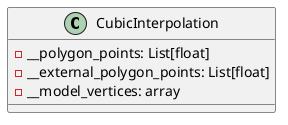 @startuml
class CubicInterpolation {
    - __polygon_points: List[float]
    - __external_polygon_points: List[float]
    - __model_vertices: array
}
@enduml